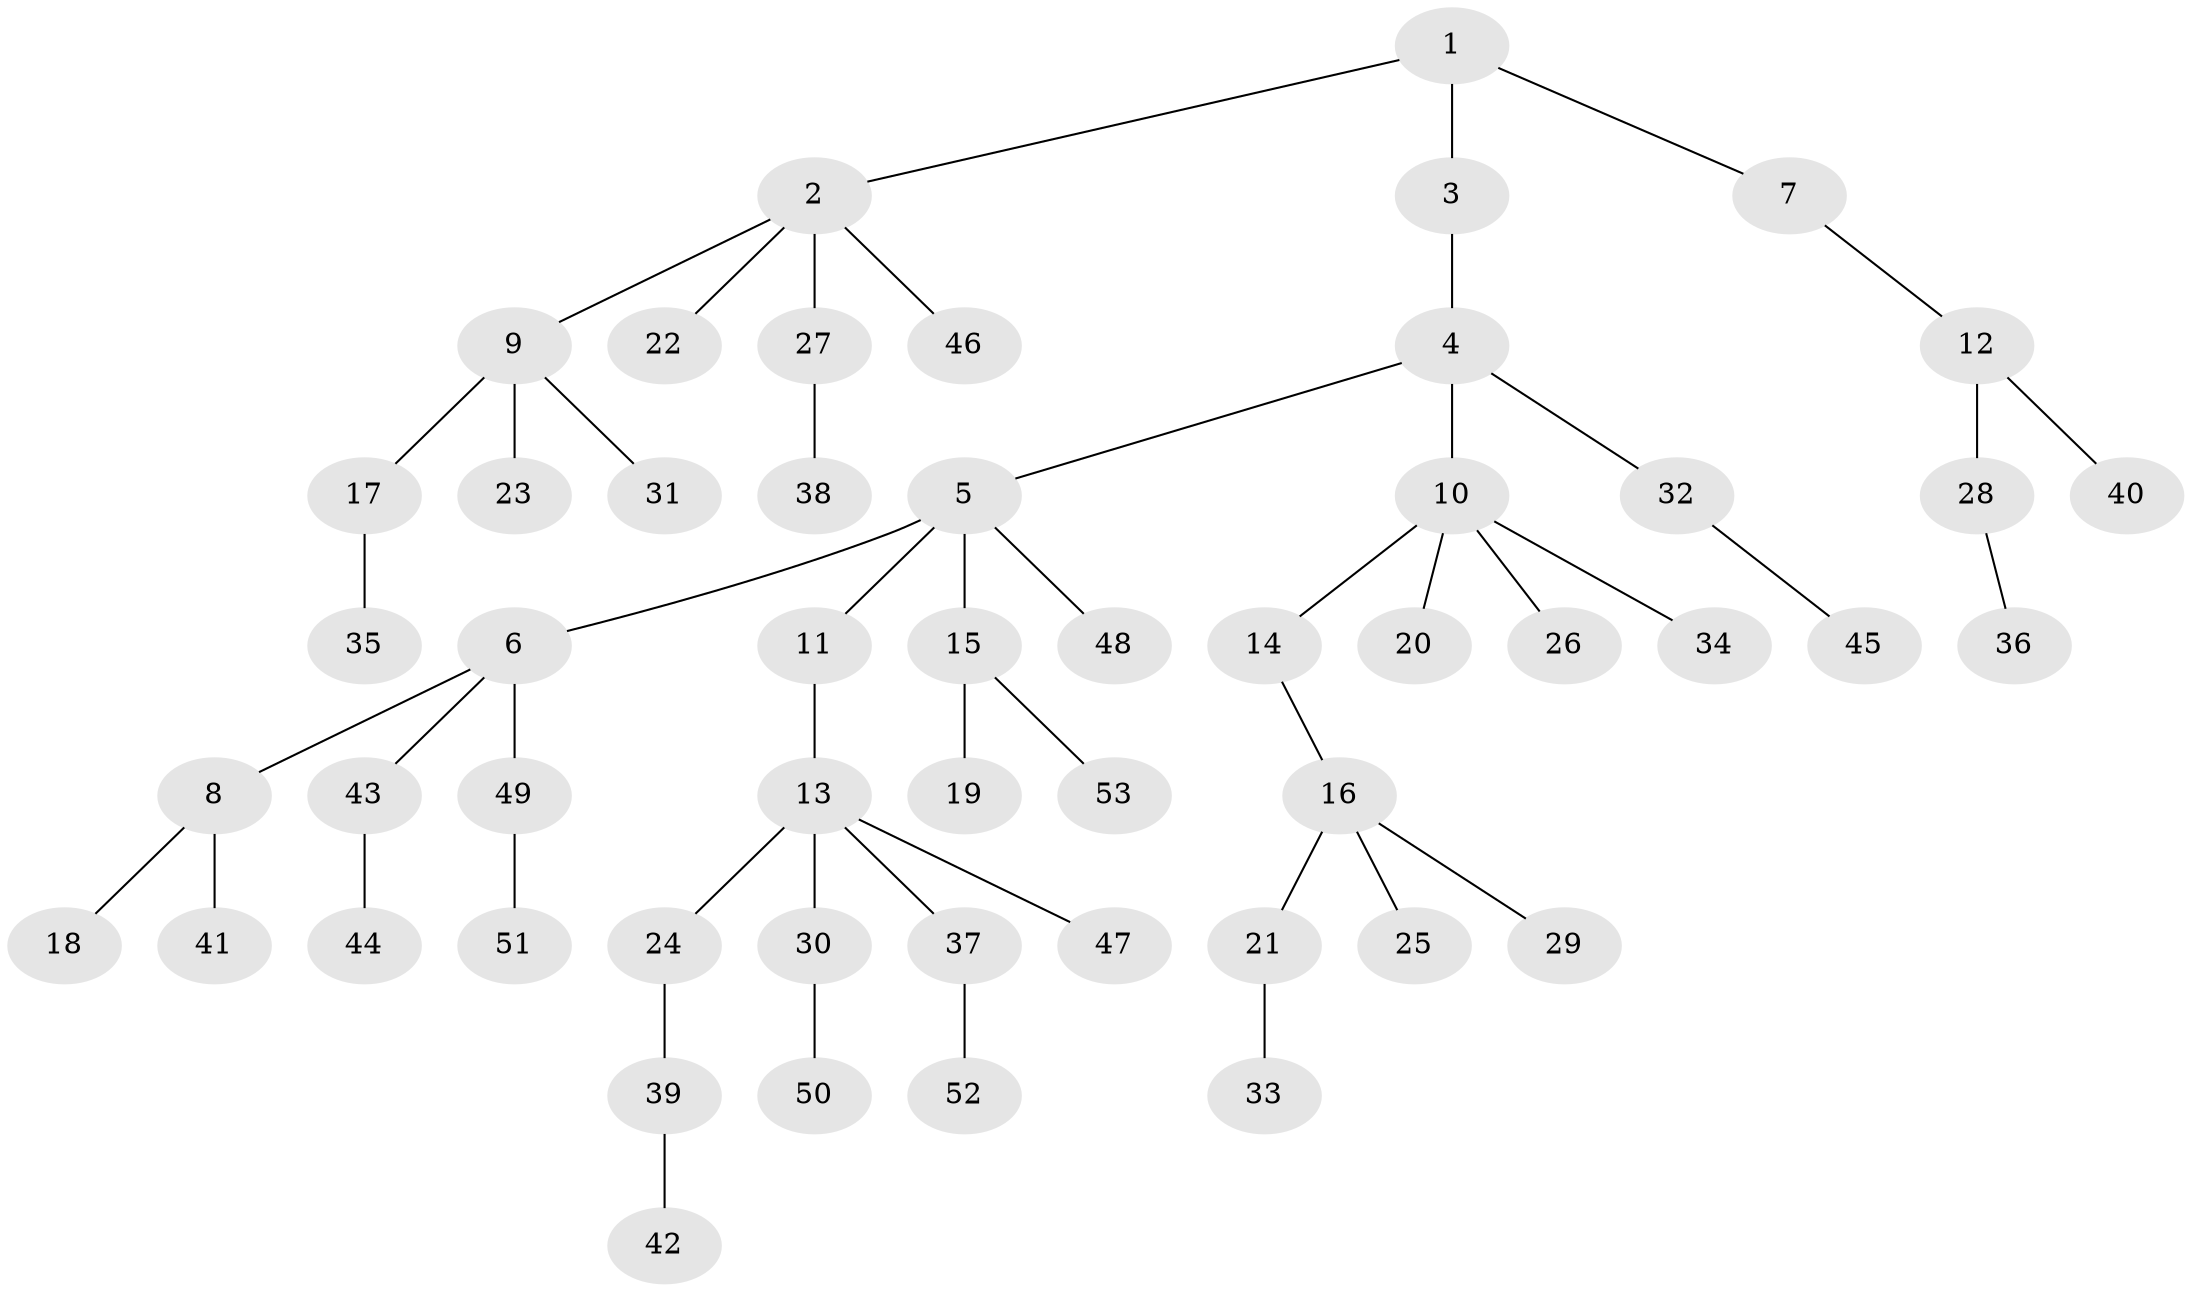 // Generated by graph-tools (version 1.1) at 2025/37/03/09/25 02:37:06]
// undirected, 53 vertices, 52 edges
graph export_dot {
graph [start="1"]
  node [color=gray90,style=filled];
  1;
  2;
  3;
  4;
  5;
  6;
  7;
  8;
  9;
  10;
  11;
  12;
  13;
  14;
  15;
  16;
  17;
  18;
  19;
  20;
  21;
  22;
  23;
  24;
  25;
  26;
  27;
  28;
  29;
  30;
  31;
  32;
  33;
  34;
  35;
  36;
  37;
  38;
  39;
  40;
  41;
  42;
  43;
  44;
  45;
  46;
  47;
  48;
  49;
  50;
  51;
  52;
  53;
  1 -- 2;
  1 -- 3;
  1 -- 7;
  2 -- 9;
  2 -- 22;
  2 -- 27;
  2 -- 46;
  3 -- 4;
  4 -- 5;
  4 -- 10;
  4 -- 32;
  5 -- 6;
  5 -- 11;
  5 -- 15;
  5 -- 48;
  6 -- 8;
  6 -- 43;
  6 -- 49;
  7 -- 12;
  8 -- 18;
  8 -- 41;
  9 -- 17;
  9 -- 23;
  9 -- 31;
  10 -- 14;
  10 -- 20;
  10 -- 26;
  10 -- 34;
  11 -- 13;
  12 -- 28;
  12 -- 40;
  13 -- 24;
  13 -- 30;
  13 -- 37;
  13 -- 47;
  14 -- 16;
  15 -- 19;
  15 -- 53;
  16 -- 21;
  16 -- 25;
  16 -- 29;
  17 -- 35;
  21 -- 33;
  24 -- 39;
  27 -- 38;
  28 -- 36;
  30 -- 50;
  32 -- 45;
  37 -- 52;
  39 -- 42;
  43 -- 44;
  49 -- 51;
}
